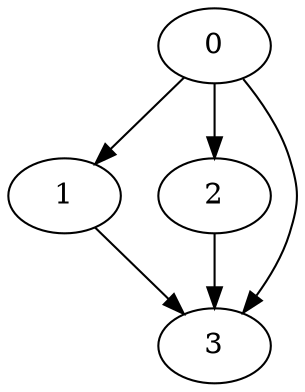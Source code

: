 digraph G {
	graph [bb="0,0,138.53,180"];
	node [color=black,
		id=0,
		label="\N"
	];
	0	[height=0.5,
		pos="99,162",
		width=0.75];
	1	[height=0.5,
		pos="27,90",
		width=0.75];
	0 -> 1	[pos="e,41.796,105.38 84.43,146.83 74.25,136.94 60.476,123.55 48.969,112.36"];
	2	[height=0.5,
		pos="99,90",
		width=0.75];
	0 -> 2	[pos="e,99,108.1 99,143.7 99,135.98 99,126.71 99,118.11"];
	3	[height=0.5,
		pos="99,18",
		width=0.75];
	0 -> 3	[pos="e,112.75,33.931 112.75,146.07 120.96,136.1 130.62,122.25 135,108 139.7,92.707 139.7,87.293 135,72 131.71,61.315 125.46,50.851 119.07,\
42.081"];
	1 -> 3	[pos="e,84.204,33.385 41.57,74.834 51.75,64.938 65.524,51.546 77.031,40.359"];
	2 -> 3	[pos="e,99,36.104 99,71.697 99,63.983 99,54.712 99,46.112"];
}
digraph G {
	graph [bb="0,0,138.53,180"];
	node [color=black,
		id=0,
		label="\N"
	];
	0	[color=blue,
		height=0.5,
		pos="99,162",
		width=0.75];
	1	[height=0.5,
		id=1,
		pos="27,90",
		width=0.75];
	0 -> 1	[pos="e,41.796,105.38 84.43,146.83 74.25,136.94 60.476,123.55 48.969,112.36"];
	2	[height=0.5,
		id=2,
		pos="99,90",
		width=0.75];
	0 -> 2	[pos="e,99,108.1 99,143.7 99,135.98 99,126.71 99,118.11"];
	3	[height=0.5,
		id=3,
		pos="99,18",
		width=0.75];
	0 -> 3	[pos="e,112.75,33.931 112.75,146.07 120.96,136.1 130.62,122.25 135,108 139.7,92.707 139.7,87.293 135,72 131.71,61.315 125.46,50.851 119.07,\
42.081"];
	1 -> 3	[pos="e,84.204,33.385 41.57,74.834 51.75,64.938 65.524,51.546 77.031,40.359"];
	2 -> 3	[pos="e,99,36.104 99,71.697 99,63.983 99,54.712 99,46.112"];
}
digraph G {
	graph [bb="0,0,270,67.902"];
	node [color=black,
		id=0,
		label="\N"
	];
	0	[color=blue,
		height=0.5,
		pos="27,18",
		width=0.75];
	1	[color=blue,
		height=0.5,
		id=1,
		pos="171,18",
		width=0.75];
	0 -> 1	[pos="e,68.796,105.38 111.43,146.83 101.25,136.94 87.476,123.55 75.969,112.36;e,156.78,33.568 41.217,33.568 49.37,41.319 60.293,49.894 \
72,54 94.647,61.944 103.35,61.944 126,54 134.23,51.113 142.08,46.016 148.84,40.551"];
	2	[height=0.5,
		id=2,
		pos="99,18",
		width=0.75];
	0 -> 2	[pos="e,126,108.1 126,143.7 126,135.98 126,126.71 126,118.11;e,71.93,18 54,18 56.615,18 59.229,18 61.844,18"];
	3	[height=0.5,
		id=3,
		pos="243,18",
		width=0.75];
	0 -> 3	[pos="e,139.75,33.931 139.75,146.07 147.96,136.1 157.62,122.25 162,108 166.7,92.707 166.7,87.293 162,72 158.71,61.315 152.46,50.851 146.07,\
42.081;e,228.78,33.568 41.217,33.568 49.37,41.319 60.293,49.894 72,54 124.84,72.536 145.16,72.536 198,54 206.23,51.113 214.08,46.016 \
220.84,40.551"];
	1 -> 3	[pos="e,111.2,33.385 68.57,74.834 78.75,64.938 92.524,51.546 104.03,40.359;e,215.93,18 198,18 200.61,18 203.23,18 205.84,18"];
	2 -> 3	[pos="e,126,36.104 126,71.697 126,63.983 126,54.712 126,46.112;e,228.78,33.568 113.22,33.568 121.37,41.319 132.29,49.894 144,54 166.65,\
61.944 175.35,61.944 198,54 206.23,51.113 214.08,46.016 220.84,40.551"];
}
digraph G {
	graph [bb="0,0,138.53,180"];
	node [color=black,
		id=0,
		label="\N"
	];
	0	[color=blue,
		height=0.5,
		pos="99,162",
		width=0.75];
	1	[color=blue,
		height=0.5,
		id=1,
		pos="27,90",
		width=0.75];
	0 -> 1	[pos="e,167.8,105.38 210.43,146.83 200.25,136.94 186.48,123.55 174.97,112.36;e,255.78,33.568 140.22,33.568 148.37,41.319 159.29,49.894 \
171,54 193.65,61.944 202.35,61.944 225,54 233.23,51.113 241.08,46.016 247.84,40.551;e,41.796,105.38 84.43,146.83 74.25,136.94 60.476,\
123.55 48.969,112.36"];
	2	[height=0.5,
		id=2,
		pos="99,90",
		width=0.75];
	0 -> 2	[pos="e,225,108.1 225,143.7 225,135.98 225,126.71 225,118.11;e,170.93,18 153,18 155.61,18 158.23,18 160.84,18;e,99,108.1 99,143.7 99,135.98 \
99,126.71 99,118.11"];
	3	[color=blue,
		height=0.5,
		id=3,
		pos="99,18",
		width=0.75];
	0 -> 3	[pos="e,238.75,33.931 238.75,146.07 246.96,136.1 256.62,122.25 261,108 265.7,92.707 265.7,87.293 261,72 257.71,61.315 251.46,50.851 245.07,\
42.081;e,327.78,33.568 140.22,33.568 148.37,41.319 159.29,49.894 171,54 223.84,72.536 244.16,72.536 297,54 305.23,51.113 313.08,\
46.016 319.84,40.551;e,112.75,33.931 112.75,146.07 120.96,136.1 130.62,122.25 135,108 139.7,92.707 139.7,87.293 135,72 131.71,61.315 \
125.46,50.851 119.07,42.081"];
	1 -> 3	[pos="e,210.2,33.385 167.57,74.834 177.75,64.938 191.52,51.546 203.03,40.359;e,314.93,18 297,18 299.61,18 302.23,18 304.84,18;e,84.204,\
33.385 41.57,74.834 51.75,64.938 65.524,51.546 77.031,40.359"];
	2 -> 3	[pos="e,225,36.104 225,71.697 225,63.983 225,54.712 225,46.112;e,327.78,33.568 212.22,33.568 220.37,41.319 231.29,49.894 243,54 265.65,\
61.944 274.35,61.944 297,54 305.23,51.113 313.08,46.016 319.84,40.551;e,99,36.104 99,71.697 99,63.983 99,54.712 99,46.112"];
}
digraph G {
	graph [bb="0,0,270,67.902"];
	node [color=black,
		id=0,
		label="\N"
	];
	0	[color=blue,
		height=0.5,
		pos="27,18",
		width=0.75];
	1	[color=blue,
		height=0.5,
		id=1,
		pos="171,18",
		width=0.75];
	0 -> 1	[pos="e,194.8,105.38 237.43,146.83 227.25,136.94 213.48,123.55 201.97,112.36;e,282.78,33.568 167.22,33.568 175.37,41.319 186.29,49.894 \
198,54 220.65,61.944 229.35,61.944 252,54 260.23,51.113 268.08,46.016 274.84,40.551;e,68.796,105.38 111.43,146.83 101.25,136.94 \
87.476,123.55 75.969,112.36;e,156.78,33.568 41.217,33.568 49.37,41.319 60.293,49.894 72,54 94.647,61.944 103.35,61.944 126,54 134.23,\
51.113 142.08,46.016 148.84,40.551"];
	2	[color=blue,
		height=0.5,
		id=2,
		pos="99,18",
		width=0.75];
	0 -> 2	[pos="e,252,108.1 252,143.7 252,135.98 252,126.71 252,118.11;e,197.93,18 180,18 182.61,18 185.23,18 187.84,18;e,126,108.1 126,143.7 126,\
135.98 126,126.71 126,118.11;e,71.93,18 54,18 56.615,18 59.229,18 61.844,18"];
	3	[color=blue,
		height=0.5,
		id=3,
		pos="243,18",
		width=0.75];
	0 -> 3	[pos="e,265.75,33.931 265.75,146.07 273.96,136.1 283.62,122.25 288,108 292.7,92.707 292.7,87.293 288,72 284.71,61.315 278.46,50.851 272.07,\
42.081;e,354.78,33.568 167.22,33.568 175.37,41.319 186.29,49.894 198,54 250.84,72.536 271.16,72.536 324,54 332.23,51.113 340.08,\
46.016 346.84,40.551;e,139.75,33.931 139.75,146.07 147.96,136.1 157.62,122.25 162,108 166.7,92.707 166.7,87.293 162,72 158.71,61.315 \
152.46,50.851 146.07,42.081;e,228.78,33.568 41.217,33.568 49.37,41.319 60.293,49.894 72,54 124.84,72.536 145.16,72.536 198,54 206.23,\
51.113 214.08,46.016 220.84,40.551"];
	1 -> 3	[pos="e,237.2,33.385 194.57,74.834 204.75,64.938 218.52,51.546 230.03,40.359;e,341.93,18 324,18 326.61,18 329.23,18 331.84,18;e,111.2,\
33.385 68.57,74.834 78.75,64.938 92.524,51.546 104.03,40.359;e,215.93,18 198,18 200.61,18 203.23,18 205.84,18"];
	2 -> 3	[pos="e,252,36.104 252,71.697 252,63.983 252,54.712 252,46.112;e,354.78,33.568 239.22,33.568 247.37,41.319 258.29,49.894 270,54 292.65,\
61.944 301.35,61.944 324,54 332.23,51.113 340.08,46.016 346.84,40.551;e,126,36.104 126,71.697 126,63.983 126,54.712 126,46.112;e,\
228.78,33.568 113.22,33.568 121.37,41.319 132.29,49.894 144,54 166.65,61.944 175.35,61.944 198,54 206.23,51.113 214.08,46.016 220.84,\
40.551"];
}
